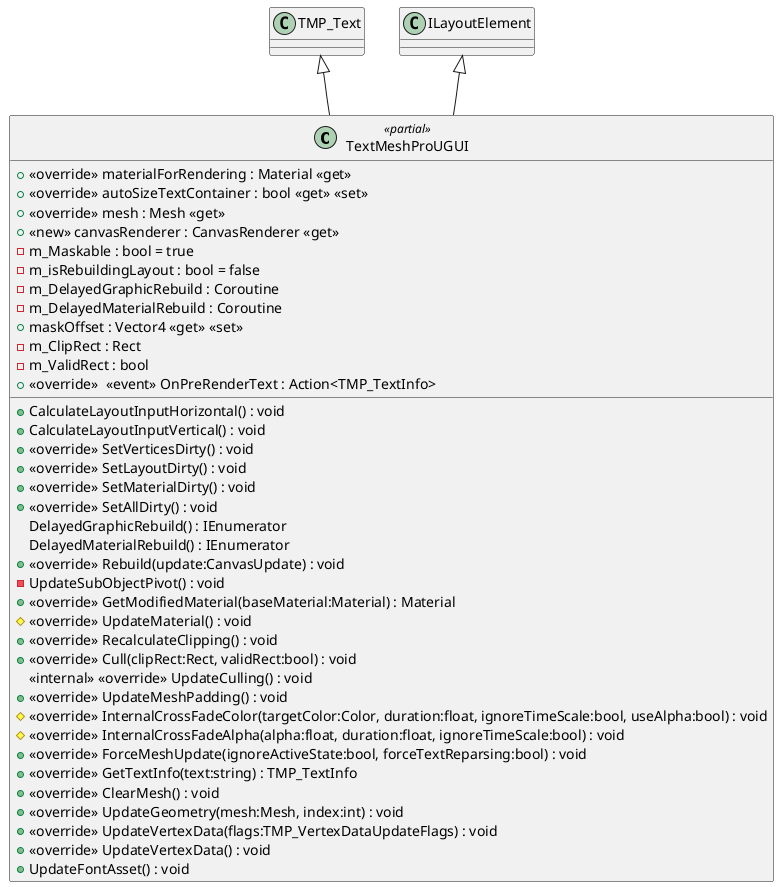 @startuml
class TextMeshProUGUI <<partial>> {
    + <<override>> materialForRendering : Material <<get>>
    + <<override>> autoSizeTextContainer : bool <<get>> <<set>>
    + <<override>> mesh : Mesh <<get>>
    + <<new>> canvasRenderer : CanvasRenderer <<get>>
    - m_Maskable : bool = true
    - m_isRebuildingLayout : bool = false
    - m_DelayedGraphicRebuild : Coroutine
    - m_DelayedMaterialRebuild : Coroutine
    + CalculateLayoutInputHorizontal() : void
    + CalculateLayoutInputVertical() : void
    + <<override>> SetVerticesDirty() : void
    + <<override>> SetLayoutDirty() : void
    + <<override>> SetMaterialDirty() : void
    + <<override>> SetAllDirty() : void
    DelayedGraphicRebuild() : IEnumerator
    DelayedMaterialRebuild() : IEnumerator
    + <<override>> Rebuild(update:CanvasUpdate) : void
    - UpdateSubObjectPivot() : void
    + <<override>> GetModifiedMaterial(baseMaterial:Material) : Material
    # <<override>> UpdateMaterial() : void
    + maskOffset : Vector4 <<get>> <<set>>
    + <<override>> RecalculateClipping() : void
    + <<override>> Cull(clipRect:Rect, validRect:bool) : void
    - m_ClipRect : Rect
    - m_ValidRect : bool
    <<internal>> <<override>> UpdateCulling() : void
    + <<override>> UpdateMeshPadding() : void
    # <<override>> InternalCrossFadeColor(targetColor:Color, duration:float, ignoreTimeScale:bool, useAlpha:bool) : void
    # <<override>> InternalCrossFadeAlpha(alpha:float, duration:float, ignoreTimeScale:bool) : void
    + <<override>> ForceMeshUpdate(ignoreActiveState:bool, forceTextReparsing:bool) : void
    + <<override>> GetTextInfo(text:string) : TMP_TextInfo
    + <<override>> ClearMesh() : void
    + <<override>>  <<event>> OnPreRenderText : Action<TMP_TextInfo> 
    + <<override>> UpdateGeometry(mesh:Mesh, index:int) : void
    + <<override>> UpdateVertexData(flags:TMP_VertexDataUpdateFlags) : void
    + <<override>> UpdateVertexData() : void
    + UpdateFontAsset() : void
}
TMP_Text <|-- TextMeshProUGUI
ILayoutElement <|-- TextMeshProUGUI
@enduml

